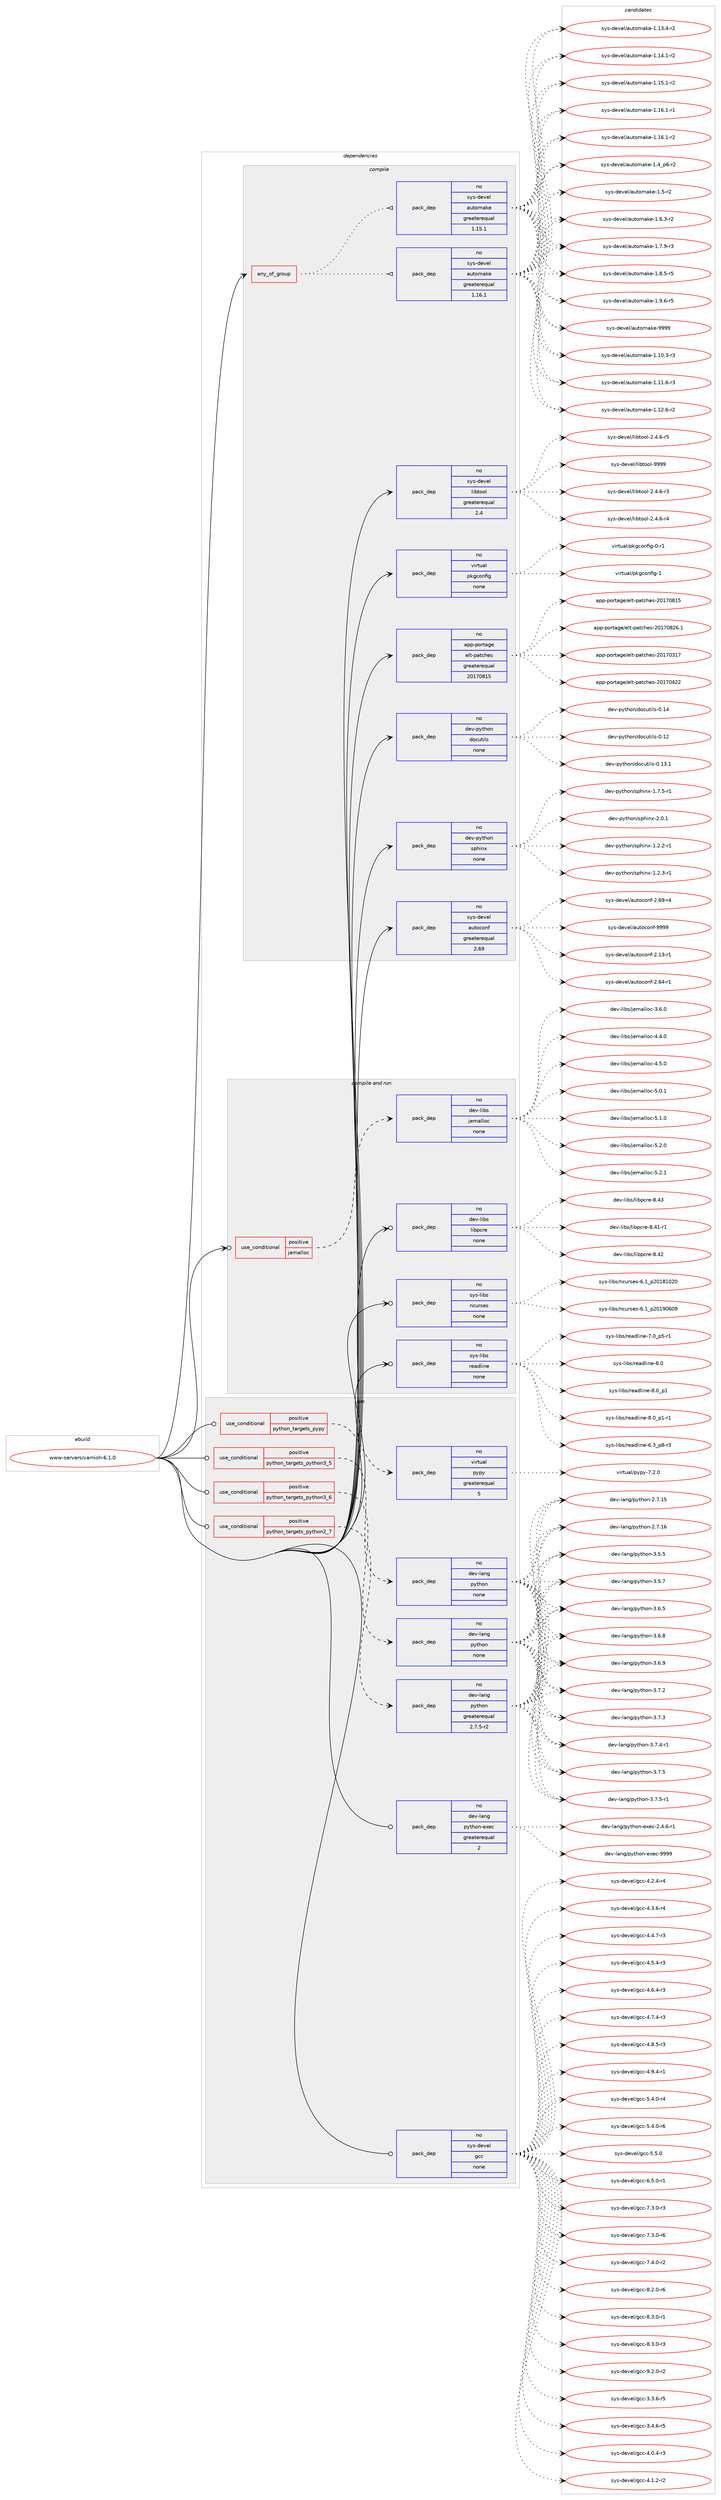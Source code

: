 digraph prolog {

# *************
# Graph options
# *************

newrank=true;
concentrate=true;
compound=true;
graph [rankdir=LR,fontname=Helvetica,fontsize=10,ranksep=1.5];#, ranksep=2.5, nodesep=0.2];
edge  [arrowhead=vee];
node  [fontname=Helvetica,fontsize=10];

# **********
# The ebuild
# **********

subgraph cluster_leftcol {
color=gray;
rank=same;
label=<<i>ebuild</i>>;
id [label="www-servers/varnish-6.1.0", color=red, width=4, href="../www-servers/varnish-6.1.0.svg"];
}

# ****************
# The dependencies
# ****************

subgraph cluster_midcol {
color=gray;
label=<<i>dependencies</i>>;
subgraph cluster_compile {
fillcolor="#eeeeee";
style=filled;
label=<<i>compile</i>>;
subgraph any15840 {
dependency911780 [label=<<TABLE BORDER="0" CELLBORDER="1" CELLSPACING="0" CELLPADDING="4"><TR><TD CELLPADDING="10">any_of_group</TD></TR></TABLE>>, shape=none, color=red];subgraph pack676587 {
dependency911781 [label=<<TABLE BORDER="0" CELLBORDER="1" CELLSPACING="0" CELLPADDING="4" WIDTH="220"><TR><TD ROWSPAN="6" CELLPADDING="30">pack_dep</TD></TR><TR><TD WIDTH="110">no</TD></TR><TR><TD>sys-devel</TD></TR><TR><TD>automake</TD></TR><TR><TD>greaterequal</TD></TR><TR><TD>1.16.1</TD></TR></TABLE>>, shape=none, color=blue];
}
dependency911780:e -> dependency911781:w [weight=20,style="dotted",arrowhead="oinv"];
subgraph pack676588 {
dependency911782 [label=<<TABLE BORDER="0" CELLBORDER="1" CELLSPACING="0" CELLPADDING="4" WIDTH="220"><TR><TD ROWSPAN="6" CELLPADDING="30">pack_dep</TD></TR><TR><TD WIDTH="110">no</TD></TR><TR><TD>sys-devel</TD></TR><TR><TD>automake</TD></TR><TR><TD>greaterequal</TD></TR><TR><TD>1.15.1</TD></TR></TABLE>>, shape=none, color=blue];
}
dependency911780:e -> dependency911782:w [weight=20,style="dotted",arrowhead="oinv"];
}
id:e -> dependency911780:w [weight=20,style="solid",arrowhead="vee"];
subgraph pack676589 {
dependency911783 [label=<<TABLE BORDER="0" CELLBORDER="1" CELLSPACING="0" CELLPADDING="4" WIDTH="220"><TR><TD ROWSPAN="6" CELLPADDING="30">pack_dep</TD></TR><TR><TD WIDTH="110">no</TD></TR><TR><TD>app-portage</TD></TR><TR><TD>elt-patches</TD></TR><TR><TD>greaterequal</TD></TR><TR><TD>20170815</TD></TR></TABLE>>, shape=none, color=blue];
}
id:e -> dependency911783:w [weight=20,style="solid",arrowhead="vee"];
subgraph pack676590 {
dependency911784 [label=<<TABLE BORDER="0" CELLBORDER="1" CELLSPACING="0" CELLPADDING="4" WIDTH="220"><TR><TD ROWSPAN="6" CELLPADDING="30">pack_dep</TD></TR><TR><TD WIDTH="110">no</TD></TR><TR><TD>dev-python</TD></TR><TR><TD>docutils</TD></TR><TR><TD>none</TD></TR><TR><TD></TD></TR></TABLE>>, shape=none, color=blue];
}
id:e -> dependency911784:w [weight=20,style="solid",arrowhead="vee"];
subgraph pack676591 {
dependency911785 [label=<<TABLE BORDER="0" CELLBORDER="1" CELLSPACING="0" CELLPADDING="4" WIDTH="220"><TR><TD ROWSPAN="6" CELLPADDING="30">pack_dep</TD></TR><TR><TD WIDTH="110">no</TD></TR><TR><TD>dev-python</TD></TR><TR><TD>sphinx</TD></TR><TR><TD>none</TD></TR><TR><TD></TD></TR></TABLE>>, shape=none, color=blue];
}
id:e -> dependency911785:w [weight=20,style="solid",arrowhead="vee"];
subgraph pack676592 {
dependency911786 [label=<<TABLE BORDER="0" CELLBORDER="1" CELLSPACING="0" CELLPADDING="4" WIDTH="220"><TR><TD ROWSPAN="6" CELLPADDING="30">pack_dep</TD></TR><TR><TD WIDTH="110">no</TD></TR><TR><TD>sys-devel</TD></TR><TR><TD>autoconf</TD></TR><TR><TD>greaterequal</TD></TR><TR><TD>2.69</TD></TR></TABLE>>, shape=none, color=blue];
}
id:e -> dependency911786:w [weight=20,style="solid",arrowhead="vee"];
subgraph pack676593 {
dependency911787 [label=<<TABLE BORDER="0" CELLBORDER="1" CELLSPACING="0" CELLPADDING="4" WIDTH="220"><TR><TD ROWSPAN="6" CELLPADDING="30">pack_dep</TD></TR><TR><TD WIDTH="110">no</TD></TR><TR><TD>sys-devel</TD></TR><TR><TD>libtool</TD></TR><TR><TD>greaterequal</TD></TR><TR><TD>2.4</TD></TR></TABLE>>, shape=none, color=blue];
}
id:e -> dependency911787:w [weight=20,style="solid",arrowhead="vee"];
subgraph pack676594 {
dependency911788 [label=<<TABLE BORDER="0" CELLBORDER="1" CELLSPACING="0" CELLPADDING="4" WIDTH="220"><TR><TD ROWSPAN="6" CELLPADDING="30">pack_dep</TD></TR><TR><TD WIDTH="110">no</TD></TR><TR><TD>virtual</TD></TR><TR><TD>pkgconfig</TD></TR><TR><TD>none</TD></TR><TR><TD></TD></TR></TABLE>>, shape=none, color=blue];
}
id:e -> dependency911788:w [weight=20,style="solid",arrowhead="vee"];
}
subgraph cluster_compileandrun {
fillcolor="#eeeeee";
style=filled;
label=<<i>compile and run</i>>;
subgraph cond218766 {
dependency911789 [label=<<TABLE BORDER="0" CELLBORDER="1" CELLSPACING="0" CELLPADDING="4"><TR><TD ROWSPAN="3" CELLPADDING="10">use_conditional</TD></TR><TR><TD>positive</TD></TR><TR><TD>jemalloc</TD></TR></TABLE>>, shape=none, color=red];
subgraph pack676595 {
dependency911790 [label=<<TABLE BORDER="0" CELLBORDER="1" CELLSPACING="0" CELLPADDING="4" WIDTH="220"><TR><TD ROWSPAN="6" CELLPADDING="30">pack_dep</TD></TR><TR><TD WIDTH="110">no</TD></TR><TR><TD>dev-libs</TD></TR><TR><TD>jemalloc</TD></TR><TR><TD>none</TD></TR><TR><TD></TD></TR></TABLE>>, shape=none, color=blue];
}
dependency911789:e -> dependency911790:w [weight=20,style="dashed",arrowhead="vee"];
}
id:e -> dependency911789:w [weight=20,style="solid",arrowhead="odotvee"];
subgraph pack676596 {
dependency911791 [label=<<TABLE BORDER="0" CELLBORDER="1" CELLSPACING="0" CELLPADDING="4" WIDTH="220"><TR><TD ROWSPAN="6" CELLPADDING="30">pack_dep</TD></TR><TR><TD WIDTH="110">no</TD></TR><TR><TD>dev-libs</TD></TR><TR><TD>libpcre</TD></TR><TR><TD>none</TD></TR><TR><TD></TD></TR></TABLE>>, shape=none, color=blue];
}
id:e -> dependency911791:w [weight=20,style="solid",arrowhead="odotvee"];
subgraph pack676597 {
dependency911792 [label=<<TABLE BORDER="0" CELLBORDER="1" CELLSPACING="0" CELLPADDING="4" WIDTH="220"><TR><TD ROWSPAN="6" CELLPADDING="30">pack_dep</TD></TR><TR><TD WIDTH="110">no</TD></TR><TR><TD>sys-libs</TD></TR><TR><TD>ncurses</TD></TR><TR><TD>none</TD></TR><TR><TD></TD></TR></TABLE>>, shape=none, color=blue];
}
id:e -> dependency911792:w [weight=20,style="solid",arrowhead="odotvee"];
subgraph pack676598 {
dependency911793 [label=<<TABLE BORDER="0" CELLBORDER="1" CELLSPACING="0" CELLPADDING="4" WIDTH="220"><TR><TD ROWSPAN="6" CELLPADDING="30">pack_dep</TD></TR><TR><TD WIDTH="110">no</TD></TR><TR><TD>sys-libs</TD></TR><TR><TD>readline</TD></TR><TR><TD>none</TD></TR><TR><TD></TD></TR></TABLE>>, shape=none, color=blue];
}
id:e -> dependency911793:w [weight=20,style="solid",arrowhead="odotvee"];
}
subgraph cluster_run {
fillcolor="#eeeeee";
style=filled;
label=<<i>run</i>>;
subgraph cond218767 {
dependency911794 [label=<<TABLE BORDER="0" CELLBORDER="1" CELLSPACING="0" CELLPADDING="4"><TR><TD ROWSPAN="3" CELLPADDING="10">use_conditional</TD></TR><TR><TD>positive</TD></TR><TR><TD>python_targets_pypy</TD></TR></TABLE>>, shape=none, color=red];
subgraph pack676599 {
dependency911795 [label=<<TABLE BORDER="0" CELLBORDER="1" CELLSPACING="0" CELLPADDING="4" WIDTH="220"><TR><TD ROWSPAN="6" CELLPADDING="30">pack_dep</TD></TR><TR><TD WIDTH="110">no</TD></TR><TR><TD>virtual</TD></TR><TR><TD>pypy</TD></TR><TR><TD>greaterequal</TD></TR><TR><TD>5</TD></TR></TABLE>>, shape=none, color=blue];
}
dependency911794:e -> dependency911795:w [weight=20,style="dashed",arrowhead="vee"];
}
id:e -> dependency911794:w [weight=20,style="solid",arrowhead="odot"];
subgraph cond218768 {
dependency911796 [label=<<TABLE BORDER="0" CELLBORDER="1" CELLSPACING="0" CELLPADDING="4"><TR><TD ROWSPAN="3" CELLPADDING="10">use_conditional</TD></TR><TR><TD>positive</TD></TR><TR><TD>python_targets_python2_7</TD></TR></TABLE>>, shape=none, color=red];
subgraph pack676600 {
dependency911797 [label=<<TABLE BORDER="0" CELLBORDER="1" CELLSPACING="0" CELLPADDING="4" WIDTH="220"><TR><TD ROWSPAN="6" CELLPADDING="30">pack_dep</TD></TR><TR><TD WIDTH="110">no</TD></TR><TR><TD>dev-lang</TD></TR><TR><TD>python</TD></TR><TR><TD>greaterequal</TD></TR><TR><TD>2.7.5-r2</TD></TR></TABLE>>, shape=none, color=blue];
}
dependency911796:e -> dependency911797:w [weight=20,style="dashed",arrowhead="vee"];
}
id:e -> dependency911796:w [weight=20,style="solid",arrowhead="odot"];
subgraph cond218769 {
dependency911798 [label=<<TABLE BORDER="0" CELLBORDER="1" CELLSPACING="0" CELLPADDING="4"><TR><TD ROWSPAN="3" CELLPADDING="10">use_conditional</TD></TR><TR><TD>positive</TD></TR><TR><TD>python_targets_python3_5</TD></TR></TABLE>>, shape=none, color=red];
subgraph pack676601 {
dependency911799 [label=<<TABLE BORDER="0" CELLBORDER="1" CELLSPACING="0" CELLPADDING="4" WIDTH="220"><TR><TD ROWSPAN="6" CELLPADDING="30">pack_dep</TD></TR><TR><TD WIDTH="110">no</TD></TR><TR><TD>dev-lang</TD></TR><TR><TD>python</TD></TR><TR><TD>none</TD></TR><TR><TD></TD></TR></TABLE>>, shape=none, color=blue];
}
dependency911798:e -> dependency911799:w [weight=20,style="dashed",arrowhead="vee"];
}
id:e -> dependency911798:w [weight=20,style="solid",arrowhead="odot"];
subgraph cond218770 {
dependency911800 [label=<<TABLE BORDER="0" CELLBORDER="1" CELLSPACING="0" CELLPADDING="4"><TR><TD ROWSPAN="3" CELLPADDING="10">use_conditional</TD></TR><TR><TD>positive</TD></TR><TR><TD>python_targets_python3_6</TD></TR></TABLE>>, shape=none, color=red];
subgraph pack676602 {
dependency911801 [label=<<TABLE BORDER="0" CELLBORDER="1" CELLSPACING="0" CELLPADDING="4" WIDTH="220"><TR><TD ROWSPAN="6" CELLPADDING="30">pack_dep</TD></TR><TR><TD WIDTH="110">no</TD></TR><TR><TD>dev-lang</TD></TR><TR><TD>python</TD></TR><TR><TD>none</TD></TR><TR><TD></TD></TR></TABLE>>, shape=none, color=blue];
}
dependency911800:e -> dependency911801:w [weight=20,style="dashed",arrowhead="vee"];
}
id:e -> dependency911800:w [weight=20,style="solid",arrowhead="odot"];
subgraph pack676603 {
dependency911802 [label=<<TABLE BORDER="0" CELLBORDER="1" CELLSPACING="0" CELLPADDING="4" WIDTH="220"><TR><TD ROWSPAN="6" CELLPADDING="30">pack_dep</TD></TR><TR><TD WIDTH="110">no</TD></TR><TR><TD>dev-lang</TD></TR><TR><TD>python-exec</TD></TR><TR><TD>greaterequal</TD></TR><TR><TD>2</TD></TR></TABLE>>, shape=none, color=blue];
}
id:e -> dependency911802:w [weight=20,style="solid",arrowhead="odot"];
subgraph pack676604 {
dependency911803 [label=<<TABLE BORDER="0" CELLBORDER="1" CELLSPACING="0" CELLPADDING="4" WIDTH="220"><TR><TD ROWSPAN="6" CELLPADDING="30">pack_dep</TD></TR><TR><TD WIDTH="110">no</TD></TR><TR><TD>sys-devel</TD></TR><TR><TD>gcc</TD></TR><TR><TD>none</TD></TR><TR><TD></TD></TR></TABLE>>, shape=none, color=blue];
}
id:e -> dependency911803:w [weight=20,style="solid",arrowhead="odot"];
}
}

# **************
# The candidates
# **************

subgraph cluster_choices {
rank=same;
color=gray;
label=<<i>candidates</i>>;

subgraph choice676587 {
color=black;
nodesep=1;
choice11512111545100101118101108479711711611110997107101454946494846514511451 [label="sys-devel/automake-1.10.3-r3", color=red, width=4,href="../sys-devel/automake-1.10.3-r3.svg"];
choice11512111545100101118101108479711711611110997107101454946494946544511451 [label="sys-devel/automake-1.11.6-r3", color=red, width=4,href="../sys-devel/automake-1.11.6-r3.svg"];
choice11512111545100101118101108479711711611110997107101454946495046544511450 [label="sys-devel/automake-1.12.6-r2", color=red, width=4,href="../sys-devel/automake-1.12.6-r2.svg"];
choice11512111545100101118101108479711711611110997107101454946495146524511450 [label="sys-devel/automake-1.13.4-r2", color=red, width=4,href="../sys-devel/automake-1.13.4-r2.svg"];
choice11512111545100101118101108479711711611110997107101454946495246494511450 [label="sys-devel/automake-1.14.1-r2", color=red, width=4,href="../sys-devel/automake-1.14.1-r2.svg"];
choice11512111545100101118101108479711711611110997107101454946495346494511450 [label="sys-devel/automake-1.15.1-r2", color=red, width=4,href="../sys-devel/automake-1.15.1-r2.svg"];
choice11512111545100101118101108479711711611110997107101454946495446494511449 [label="sys-devel/automake-1.16.1-r1", color=red, width=4,href="../sys-devel/automake-1.16.1-r1.svg"];
choice11512111545100101118101108479711711611110997107101454946495446494511450 [label="sys-devel/automake-1.16.1-r2", color=red, width=4,href="../sys-devel/automake-1.16.1-r2.svg"];
choice115121115451001011181011084797117116111109971071014549465295112544511450 [label="sys-devel/automake-1.4_p6-r2", color=red, width=4,href="../sys-devel/automake-1.4_p6-r2.svg"];
choice11512111545100101118101108479711711611110997107101454946534511450 [label="sys-devel/automake-1.5-r2", color=red, width=4,href="../sys-devel/automake-1.5-r2.svg"];
choice115121115451001011181011084797117116111109971071014549465446514511450 [label="sys-devel/automake-1.6.3-r2", color=red, width=4,href="../sys-devel/automake-1.6.3-r2.svg"];
choice115121115451001011181011084797117116111109971071014549465546574511451 [label="sys-devel/automake-1.7.9-r3", color=red, width=4,href="../sys-devel/automake-1.7.9-r3.svg"];
choice115121115451001011181011084797117116111109971071014549465646534511453 [label="sys-devel/automake-1.8.5-r5", color=red, width=4,href="../sys-devel/automake-1.8.5-r5.svg"];
choice115121115451001011181011084797117116111109971071014549465746544511453 [label="sys-devel/automake-1.9.6-r5", color=red, width=4,href="../sys-devel/automake-1.9.6-r5.svg"];
choice115121115451001011181011084797117116111109971071014557575757 [label="sys-devel/automake-9999", color=red, width=4,href="../sys-devel/automake-9999.svg"];
dependency911781:e -> choice11512111545100101118101108479711711611110997107101454946494846514511451:w [style=dotted,weight="100"];
dependency911781:e -> choice11512111545100101118101108479711711611110997107101454946494946544511451:w [style=dotted,weight="100"];
dependency911781:e -> choice11512111545100101118101108479711711611110997107101454946495046544511450:w [style=dotted,weight="100"];
dependency911781:e -> choice11512111545100101118101108479711711611110997107101454946495146524511450:w [style=dotted,weight="100"];
dependency911781:e -> choice11512111545100101118101108479711711611110997107101454946495246494511450:w [style=dotted,weight="100"];
dependency911781:e -> choice11512111545100101118101108479711711611110997107101454946495346494511450:w [style=dotted,weight="100"];
dependency911781:e -> choice11512111545100101118101108479711711611110997107101454946495446494511449:w [style=dotted,weight="100"];
dependency911781:e -> choice11512111545100101118101108479711711611110997107101454946495446494511450:w [style=dotted,weight="100"];
dependency911781:e -> choice115121115451001011181011084797117116111109971071014549465295112544511450:w [style=dotted,weight="100"];
dependency911781:e -> choice11512111545100101118101108479711711611110997107101454946534511450:w [style=dotted,weight="100"];
dependency911781:e -> choice115121115451001011181011084797117116111109971071014549465446514511450:w [style=dotted,weight="100"];
dependency911781:e -> choice115121115451001011181011084797117116111109971071014549465546574511451:w [style=dotted,weight="100"];
dependency911781:e -> choice115121115451001011181011084797117116111109971071014549465646534511453:w [style=dotted,weight="100"];
dependency911781:e -> choice115121115451001011181011084797117116111109971071014549465746544511453:w [style=dotted,weight="100"];
dependency911781:e -> choice115121115451001011181011084797117116111109971071014557575757:w [style=dotted,weight="100"];
}
subgraph choice676588 {
color=black;
nodesep=1;
choice11512111545100101118101108479711711611110997107101454946494846514511451 [label="sys-devel/automake-1.10.3-r3", color=red, width=4,href="../sys-devel/automake-1.10.3-r3.svg"];
choice11512111545100101118101108479711711611110997107101454946494946544511451 [label="sys-devel/automake-1.11.6-r3", color=red, width=4,href="../sys-devel/automake-1.11.6-r3.svg"];
choice11512111545100101118101108479711711611110997107101454946495046544511450 [label="sys-devel/automake-1.12.6-r2", color=red, width=4,href="../sys-devel/automake-1.12.6-r2.svg"];
choice11512111545100101118101108479711711611110997107101454946495146524511450 [label="sys-devel/automake-1.13.4-r2", color=red, width=4,href="../sys-devel/automake-1.13.4-r2.svg"];
choice11512111545100101118101108479711711611110997107101454946495246494511450 [label="sys-devel/automake-1.14.1-r2", color=red, width=4,href="../sys-devel/automake-1.14.1-r2.svg"];
choice11512111545100101118101108479711711611110997107101454946495346494511450 [label="sys-devel/automake-1.15.1-r2", color=red, width=4,href="../sys-devel/automake-1.15.1-r2.svg"];
choice11512111545100101118101108479711711611110997107101454946495446494511449 [label="sys-devel/automake-1.16.1-r1", color=red, width=4,href="../sys-devel/automake-1.16.1-r1.svg"];
choice11512111545100101118101108479711711611110997107101454946495446494511450 [label="sys-devel/automake-1.16.1-r2", color=red, width=4,href="../sys-devel/automake-1.16.1-r2.svg"];
choice115121115451001011181011084797117116111109971071014549465295112544511450 [label="sys-devel/automake-1.4_p6-r2", color=red, width=4,href="../sys-devel/automake-1.4_p6-r2.svg"];
choice11512111545100101118101108479711711611110997107101454946534511450 [label="sys-devel/automake-1.5-r2", color=red, width=4,href="../sys-devel/automake-1.5-r2.svg"];
choice115121115451001011181011084797117116111109971071014549465446514511450 [label="sys-devel/automake-1.6.3-r2", color=red, width=4,href="../sys-devel/automake-1.6.3-r2.svg"];
choice115121115451001011181011084797117116111109971071014549465546574511451 [label="sys-devel/automake-1.7.9-r3", color=red, width=4,href="../sys-devel/automake-1.7.9-r3.svg"];
choice115121115451001011181011084797117116111109971071014549465646534511453 [label="sys-devel/automake-1.8.5-r5", color=red, width=4,href="../sys-devel/automake-1.8.5-r5.svg"];
choice115121115451001011181011084797117116111109971071014549465746544511453 [label="sys-devel/automake-1.9.6-r5", color=red, width=4,href="../sys-devel/automake-1.9.6-r5.svg"];
choice115121115451001011181011084797117116111109971071014557575757 [label="sys-devel/automake-9999", color=red, width=4,href="../sys-devel/automake-9999.svg"];
dependency911782:e -> choice11512111545100101118101108479711711611110997107101454946494846514511451:w [style=dotted,weight="100"];
dependency911782:e -> choice11512111545100101118101108479711711611110997107101454946494946544511451:w [style=dotted,weight="100"];
dependency911782:e -> choice11512111545100101118101108479711711611110997107101454946495046544511450:w [style=dotted,weight="100"];
dependency911782:e -> choice11512111545100101118101108479711711611110997107101454946495146524511450:w [style=dotted,weight="100"];
dependency911782:e -> choice11512111545100101118101108479711711611110997107101454946495246494511450:w [style=dotted,weight="100"];
dependency911782:e -> choice11512111545100101118101108479711711611110997107101454946495346494511450:w [style=dotted,weight="100"];
dependency911782:e -> choice11512111545100101118101108479711711611110997107101454946495446494511449:w [style=dotted,weight="100"];
dependency911782:e -> choice11512111545100101118101108479711711611110997107101454946495446494511450:w [style=dotted,weight="100"];
dependency911782:e -> choice115121115451001011181011084797117116111109971071014549465295112544511450:w [style=dotted,weight="100"];
dependency911782:e -> choice11512111545100101118101108479711711611110997107101454946534511450:w [style=dotted,weight="100"];
dependency911782:e -> choice115121115451001011181011084797117116111109971071014549465446514511450:w [style=dotted,weight="100"];
dependency911782:e -> choice115121115451001011181011084797117116111109971071014549465546574511451:w [style=dotted,weight="100"];
dependency911782:e -> choice115121115451001011181011084797117116111109971071014549465646534511453:w [style=dotted,weight="100"];
dependency911782:e -> choice115121115451001011181011084797117116111109971071014549465746544511453:w [style=dotted,weight="100"];
dependency911782:e -> choice115121115451001011181011084797117116111109971071014557575757:w [style=dotted,weight="100"];
}
subgraph choice676589 {
color=black;
nodesep=1;
choice97112112451121111141169710310147101108116451129711699104101115455048495548514955 [label="app-portage/elt-patches-20170317", color=red, width=4,href="../app-portage/elt-patches-20170317.svg"];
choice97112112451121111141169710310147101108116451129711699104101115455048495548525050 [label="app-portage/elt-patches-20170422", color=red, width=4,href="../app-portage/elt-patches-20170422.svg"];
choice97112112451121111141169710310147101108116451129711699104101115455048495548564953 [label="app-portage/elt-patches-20170815", color=red, width=4,href="../app-portage/elt-patches-20170815.svg"];
choice971121124511211111411697103101471011081164511297116991041011154550484955485650544649 [label="app-portage/elt-patches-20170826.1", color=red, width=4,href="../app-portage/elt-patches-20170826.1.svg"];
dependency911783:e -> choice97112112451121111141169710310147101108116451129711699104101115455048495548514955:w [style=dotted,weight="100"];
dependency911783:e -> choice97112112451121111141169710310147101108116451129711699104101115455048495548525050:w [style=dotted,weight="100"];
dependency911783:e -> choice97112112451121111141169710310147101108116451129711699104101115455048495548564953:w [style=dotted,weight="100"];
dependency911783:e -> choice971121124511211111411697103101471011081164511297116991041011154550484955485650544649:w [style=dotted,weight="100"];
}
subgraph choice676590 {
color=black;
nodesep=1;
choice1001011184511212111610411111047100111991171161051081154548464950 [label="dev-python/docutils-0.12", color=red, width=4,href="../dev-python/docutils-0.12.svg"];
choice10010111845112121116104111110471001119911711610510811545484649514649 [label="dev-python/docutils-0.13.1", color=red, width=4,href="../dev-python/docutils-0.13.1.svg"];
choice1001011184511212111610411111047100111991171161051081154548464952 [label="dev-python/docutils-0.14", color=red, width=4,href="../dev-python/docutils-0.14.svg"];
dependency911784:e -> choice1001011184511212111610411111047100111991171161051081154548464950:w [style=dotted,weight="100"];
dependency911784:e -> choice10010111845112121116104111110471001119911711610510811545484649514649:w [style=dotted,weight="100"];
dependency911784:e -> choice1001011184511212111610411111047100111991171161051081154548464952:w [style=dotted,weight="100"];
}
subgraph choice676591 {
color=black;
nodesep=1;
choice10010111845112121116104111110471151121041051101204549465046504511449 [label="dev-python/sphinx-1.2.2-r1", color=red, width=4,href="../dev-python/sphinx-1.2.2-r1.svg"];
choice10010111845112121116104111110471151121041051101204549465046514511449 [label="dev-python/sphinx-1.2.3-r1", color=red, width=4,href="../dev-python/sphinx-1.2.3-r1.svg"];
choice10010111845112121116104111110471151121041051101204549465546534511449 [label="dev-python/sphinx-1.7.5-r1", color=red, width=4,href="../dev-python/sphinx-1.7.5-r1.svg"];
choice1001011184511212111610411111047115112104105110120455046484649 [label="dev-python/sphinx-2.0.1", color=red, width=4,href="../dev-python/sphinx-2.0.1.svg"];
dependency911785:e -> choice10010111845112121116104111110471151121041051101204549465046504511449:w [style=dotted,weight="100"];
dependency911785:e -> choice10010111845112121116104111110471151121041051101204549465046514511449:w [style=dotted,weight="100"];
dependency911785:e -> choice10010111845112121116104111110471151121041051101204549465546534511449:w [style=dotted,weight="100"];
dependency911785:e -> choice1001011184511212111610411111047115112104105110120455046484649:w [style=dotted,weight="100"];
}
subgraph choice676592 {
color=black;
nodesep=1;
choice1151211154510010111810110847971171161119911111010245504649514511449 [label="sys-devel/autoconf-2.13-r1", color=red, width=4,href="../sys-devel/autoconf-2.13-r1.svg"];
choice1151211154510010111810110847971171161119911111010245504654524511449 [label="sys-devel/autoconf-2.64-r1", color=red, width=4,href="../sys-devel/autoconf-2.64-r1.svg"];
choice1151211154510010111810110847971171161119911111010245504654574511452 [label="sys-devel/autoconf-2.69-r4", color=red, width=4,href="../sys-devel/autoconf-2.69-r4.svg"];
choice115121115451001011181011084797117116111991111101024557575757 [label="sys-devel/autoconf-9999", color=red, width=4,href="../sys-devel/autoconf-9999.svg"];
dependency911786:e -> choice1151211154510010111810110847971171161119911111010245504649514511449:w [style=dotted,weight="100"];
dependency911786:e -> choice1151211154510010111810110847971171161119911111010245504654524511449:w [style=dotted,weight="100"];
dependency911786:e -> choice1151211154510010111810110847971171161119911111010245504654574511452:w [style=dotted,weight="100"];
dependency911786:e -> choice115121115451001011181011084797117116111991111101024557575757:w [style=dotted,weight="100"];
}
subgraph choice676593 {
color=black;
nodesep=1;
choice1151211154510010111810110847108105981161111111084550465246544511451 [label="sys-devel/libtool-2.4.6-r3", color=red, width=4,href="../sys-devel/libtool-2.4.6-r3.svg"];
choice1151211154510010111810110847108105981161111111084550465246544511452 [label="sys-devel/libtool-2.4.6-r4", color=red, width=4,href="../sys-devel/libtool-2.4.6-r4.svg"];
choice1151211154510010111810110847108105981161111111084550465246544511453 [label="sys-devel/libtool-2.4.6-r5", color=red, width=4,href="../sys-devel/libtool-2.4.6-r5.svg"];
choice1151211154510010111810110847108105981161111111084557575757 [label="sys-devel/libtool-9999", color=red, width=4,href="../sys-devel/libtool-9999.svg"];
dependency911787:e -> choice1151211154510010111810110847108105981161111111084550465246544511451:w [style=dotted,weight="100"];
dependency911787:e -> choice1151211154510010111810110847108105981161111111084550465246544511452:w [style=dotted,weight="100"];
dependency911787:e -> choice1151211154510010111810110847108105981161111111084550465246544511453:w [style=dotted,weight="100"];
dependency911787:e -> choice1151211154510010111810110847108105981161111111084557575757:w [style=dotted,weight="100"];
}
subgraph choice676594 {
color=black;
nodesep=1;
choice11810511411611797108471121071039911111010210510345484511449 [label="virtual/pkgconfig-0-r1", color=red, width=4,href="../virtual/pkgconfig-0-r1.svg"];
choice1181051141161179710847112107103991111101021051034549 [label="virtual/pkgconfig-1", color=red, width=4,href="../virtual/pkgconfig-1.svg"];
dependency911788:e -> choice11810511411611797108471121071039911111010210510345484511449:w [style=dotted,weight="100"];
dependency911788:e -> choice1181051141161179710847112107103991111101021051034549:w [style=dotted,weight="100"];
}
subgraph choice676595 {
color=black;
nodesep=1;
choice1001011184510810598115471061011099710810811199455146544648 [label="dev-libs/jemalloc-3.6.0", color=red, width=4,href="../dev-libs/jemalloc-3.6.0.svg"];
choice1001011184510810598115471061011099710810811199455246524648 [label="dev-libs/jemalloc-4.4.0", color=red, width=4,href="../dev-libs/jemalloc-4.4.0.svg"];
choice1001011184510810598115471061011099710810811199455246534648 [label="dev-libs/jemalloc-4.5.0", color=red, width=4,href="../dev-libs/jemalloc-4.5.0.svg"];
choice1001011184510810598115471061011099710810811199455346484649 [label="dev-libs/jemalloc-5.0.1", color=red, width=4,href="../dev-libs/jemalloc-5.0.1.svg"];
choice1001011184510810598115471061011099710810811199455346494648 [label="dev-libs/jemalloc-5.1.0", color=red, width=4,href="../dev-libs/jemalloc-5.1.0.svg"];
choice1001011184510810598115471061011099710810811199455346504648 [label="dev-libs/jemalloc-5.2.0", color=red, width=4,href="../dev-libs/jemalloc-5.2.0.svg"];
choice1001011184510810598115471061011099710810811199455346504649 [label="dev-libs/jemalloc-5.2.1", color=red, width=4,href="../dev-libs/jemalloc-5.2.1.svg"];
dependency911790:e -> choice1001011184510810598115471061011099710810811199455146544648:w [style=dotted,weight="100"];
dependency911790:e -> choice1001011184510810598115471061011099710810811199455246524648:w [style=dotted,weight="100"];
dependency911790:e -> choice1001011184510810598115471061011099710810811199455246534648:w [style=dotted,weight="100"];
dependency911790:e -> choice1001011184510810598115471061011099710810811199455346484649:w [style=dotted,weight="100"];
dependency911790:e -> choice1001011184510810598115471061011099710810811199455346494648:w [style=dotted,weight="100"];
dependency911790:e -> choice1001011184510810598115471061011099710810811199455346504648:w [style=dotted,weight="100"];
dependency911790:e -> choice1001011184510810598115471061011099710810811199455346504649:w [style=dotted,weight="100"];
}
subgraph choice676596 {
color=black;
nodesep=1;
choice100101118451081059811547108105981129911410145564652494511449 [label="dev-libs/libpcre-8.41-r1", color=red, width=4,href="../dev-libs/libpcre-8.41-r1.svg"];
choice10010111845108105981154710810598112991141014556465250 [label="dev-libs/libpcre-8.42", color=red, width=4,href="../dev-libs/libpcre-8.42.svg"];
choice10010111845108105981154710810598112991141014556465251 [label="dev-libs/libpcre-8.43", color=red, width=4,href="../dev-libs/libpcre-8.43.svg"];
dependency911791:e -> choice100101118451081059811547108105981129911410145564652494511449:w [style=dotted,weight="100"];
dependency911791:e -> choice10010111845108105981154710810598112991141014556465250:w [style=dotted,weight="100"];
dependency911791:e -> choice10010111845108105981154710810598112991141014556465251:w [style=dotted,weight="100"];
}
subgraph choice676597 {
color=black;
nodesep=1;
choice1151211154510810598115471109911711411510111545544649951125048495649485048 [label="sys-libs/ncurses-6.1_p20181020", color=red, width=4,href="../sys-libs/ncurses-6.1_p20181020.svg"];
choice1151211154510810598115471109911711411510111545544649951125048495748544857 [label="sys-libs/ncurses-6.1_p20190609", color=red, width=4,href="../sys-libs/ncurses-6.1_p20190609.svg"];
dependency911792:e -> choice1151211154510810598115471109911711411510111545544649951125048495649485048:w [style=dotted,weight="100"];
dependency911792:e -> choice1151211154510810598115471109911711411510111545544649951125048495748544857:w [style=dotted,weight="100"];
}
subgraph choice676598 {
color=black;
nodesep=1;
choice115121115451081059811547114101971001081051101014554465195112564511451 [label="sys-libs/readline-6.3_p8-r3", color=red, width=4,href="../sys-libs/readline-6.3_p8-r3.svg"];
choice115121115451081059811547114101971001081051101014555464895112534511449 [label="sys-libs/readline-7.0_p5-r1", color=red, width=4,href="../sys-libs/readline-7.0_p5-r1.svg"];
choice1151211154510810598115471141019710010810511010145564648 [label="sys-libs/readline-8.0", color=red, width=4,href="../sys-libs/readline-8.0.svg"];
choice11512111545108105981154711410197100108105110101455646489511249 [label="sys-libs/readline-8.0_p1", color=red, width=4,href="../sys-libs/readline-8.0_p1.svg"];
choice115121115451081059811547114101971001081051101014556464895112494511449 [label="sys-libs/readline-8.0_p1-r1", color=red, width=4,href="../sys-libs/readline-8.0_p1-r1.svg"];
dependency911793:e -> choice115121115451081059811547114101971001081051101014554465195112564511451:w [style=dotted,weight="100"];
dependency911793:e -> choice115121115451081059811547114101971001081051101014555464895112534511449:w [style=dotted,weight="100"];
dependency911793:e -> choice1151211154510810598115471141019710010810511010145564648:w [style=dotted,weight="100"];
dependency911793:e -> choice11512111545108105981154711410197100108105110101455646489511249:w [style=dotted,weight="100"];
dependency911793:e -> choice115121115451081059811547114101971001081051101014556464895112494511449:w [style=dotted,weight="100"];
}
subgraph choice676599 {
color=black;
nodesep=1;
choice1181051141161179710847112121112121455546504648 [label="virtual/pypy-7.2.0", color=red, width=4,href="../virtual/pypy-7.2.0.svg"];
dependency911795:e -> choice1181051141161179710847112121112121455546504648:w [style=dotted,weight="100"];
}
subgraph choice676600 {
color=black;
nodesep=1;
choice10010111845108971101034711212111610411111045504655464953 [label="dev-lang/python-2.7.15", color=red, width=4,href="../dev-lang/python-2.7.15.svg"];
choice10010111845108971101034711212111610411111045504655464954 [label="dev-lang/python-2.7.16", color=red, width=4,href="../dev-lang/python-2.7.16.svg"];
choice100101118451089711010347112121116104111110455146534653 [label="dev-lang/python-3.5.5", color=red, width=4,href="../dev-lang/python-3.5.5.svg"];
choice100101118451089711010347112121116104111110455146534655 [label="dev-lang/python-3.5.7", color=red, width=4,href="../dev-lang/python-3.5.7.svg"];
choice100101118451089711010347112121116104111110455146544653 [label="dev-lang/python-3.6.5", color=red, width=4,href="../dev-lang/python-3.6.5.svg"];
choice100101118451089711010347112121116104111110455146544656 [label="dev-lang/python-3.6.8", color=red, width=4,href="../dev-lang/python-3.6.8.svg"];
choice100101118451089711010347112121116104111110455146544657 [label="dev-lang/python-3.6.9", color=red, width=4,href="../dev-lang/python-3.6.9.svg"];
choice100101118451089711010347112121116104111110455146554650 [label="dev-lang/python-3.7.2", color=red, width=4,href="../dev-lang/python-3.7.2.svg"];
choice100101118451089711010347112121116104111110455146554651 [label="dev-lang/python-3.7.3", color=red, width=4,href="../dev-lang/python-3.7.3.svg"];
choice1001011184510897110103471121211161041111104551465546524511449 [label="dev-lang/python-3.7.4-r1", color=red, width=4,href="../dev-lang/python-3.7.4-r1.svg"];
choice100101118451089711010347112121116104111110455146554653 [label="dev-lang/python-3.7.5", color=red, width=4,href="../dev-lang/python-3.7.5.svg"];
choice1001011184510897110103471121211161041111104551465546534511449 [label="dev-lang/python-3.7.5-r1", color=red, width=4,href="../dev-lang/python-3.7.5-r1.svg"];
dependency911797:e -> choice10010111845108971101034711212111610411111045504655464953:w [style=dotted,weight="100"];
dependency911797:e -> choice10010111845108971101034711212111610411111045504655464954:w [style=dotted,weight="100"];
dependency911797:e -> choice100101118451089711010347112121116104111110455146534653:w [style=dotted,weight="100"];
dependency911797:e -> choice100101118451089711010347112121116104111110455146534655:w [style=dotted,weight="100"];
dependency911797:e -> choice100101118451089711010347112121116104111110455146544653:w [style=dotted,weight="100"];
dependency911797:e -> choice100101118451089711010347112121116104111110455146544656:w [style=dotted,weight="100"];
dependency911797:e -> choice100101118451089711010347112121116104111110455146544657:w [style=dotted,weight="100"];
dependency911797:e -> choice100101118451089711010347112121116104111110455146554650:w [style=dotted,weight="100"];
dependency911797:e -> choice100101118451089711010347112121116104111110455146554651:w [style=dotted,weight="100"];
dependency911797:e -> choice1001011184510897110103471121211161041111104551465546524511449:w [style=dotted,weight="100"];
dependency911797:e -> choice100101118451089711010347112121116104111110455146554653:w [style=dotted,weight="100"];
dependency911797:e -> choice1001011184510897110103471121211161041111104551465546534511449:w [style=dotted,weight="100"];
}
subgraph choice676601 {
color=black;
nodesep=1;
choice10010111845108971101034711212111610411111045504655464953 [label="dev-lang/python-2.7.15", color=red, width=4,href="../dev-lang/python-2.7.15.svg"];
choice10010111845108971101034711212111610411111045504655464954 [label="dev-lang/python-2.7.16", color=red, width=4,href="../dev-lang/python-2.7.16.svg"];
choice100101118451089711010347112121116104111110455146534653 [label="dev-lang/python-3.5.5", color=red, width=4,href="../dev-lang/python-3.5.5.svg"];
choice100101118451089711010347112121116104111110455146534655 [label="dev-lang/python-3.5.7", color=red, width=4,href="../dev-lang/python-3.5.7.svg"];
choice100101118451089711010347112121116104111110455146544653 [label="dev-lang/python-3.6.5", color=red, width=4,href="../dev-lang/python-3.6.5.svg"];
choice100101118451089711010347112121116104111110455146544656 [label="dev-lang/python-3.6.8", color=red, width=4,href="../dev-lang/python-3.6.8.svg"];
choice100101118451089711010347112121116104111110455146544657 [label="dev-lang/python-3.6.9", color=red, width=4,href="../dev-lang/python-3.6.9.svg"];
choice100101118451089711010347112121116104111110455146554650 [label="dev-lang/python-3.7.2", color=red, width=4,href="../dev-lang/python-3.7.2.svg"];
choice100101118451089711010347112121116104111110455146554651 [label="dev-lang/python-3.7.3", color=red, width=4,href="../dev-lang/python-3.7.3.svg"];
choice1001011184510897110103471121211161041111104551465546524511449 [label="dev-lang/python-3.7.4-r1", color=red, width=4,href="../dev-lang/python-3.7.4-r1.svg"];
choice100101118451089711010347112121116104111110455146554653 [label="dev-lang/python-3.7.5", color=red, width=4,href="../dev-lang/python-3.7.5.svg"];
choice1001011184510897110103471121211161041111104551465546534511449 [label="dev-lang/python-3.7.5-r1", color=red, width=4,href="../dev-lang/python-3.7.5-r1.svg"];
dependency911799:e -> choice10010111845108971101034711212111610411111045504655464953:w [style=dotted,weight="100"];
dependency911799:e -> choice10010111845108971101034711212111610411111045504655464954:w [style=dotted,weight="100"];
dependency911799:e -> choice100101118451089711010347112121116104111110455146534653:w [style=dotted,weight="100"];
dependency911799:e -> choice100101118451089711010347112121116104111110455146534655:w [style=dotted,weight="100"];
dependency911799:e -> choice100101118451089711010347112121116104111110455146544653:w [style=dotted,weight="100"];
dependency911799:e -> choice100101118451089711010347112121116104111110455146544656:w [style=dotted,weight="100"];
dependency911799:e -> choice100101118451089711010347112121116104111110455146544657:w [style=dotted,weight="100"];
dependency911799:e -> choice100101118451089711010347112121116104111110455146554650:w [style=dotted,weight="100"];
dependency911799:e -> choice100101118451089711010347112121116104111110455146554651:w [style=dotted,weight="100"];
dependency911799:e -> choice1001011184510897110103471121211161041111104551465546524511449:w [style=dotted,weight="100"];
dependency911799:e -> choice100101118451089711010347112121116104111110455146554653:w [style=dotted,weight="100"];
dependency911799:e -> choice1001011184510897110103471121211161041111104551465546534511449:w [style=dotted,weight="100"];
}
subgraph choice676602 {
color=black;
nodesep=1;
choice10010111845108971101034711212111610411111045504655464953 [label="dev-lang/python-2.7.15", color=red, width=4,href="../dev-lang/python-2.7.15.svg"];
choice10010111845108971101034711212111610411111045504655464954 [label="dev-lang/python-2.7.16", color=red, width=4,href="../dev-lang/python-2.7.16.svg"];
choice100101118451089711010347112121116104111110455146534653 [label="dev-lang/python-3.5.5", color=red, width=4,href="../dev-lang/python-3.5.5.svg"];
choice100101118451089711010347112121116104111110455146534655 [label="dev-lang/python-3.5.7", color=red, width=4,href="../dev-lang/python-3.5.7.svg"];
choice100101118451089711010347112121116104111110455146544653 [label="dev-lang/python-3.6.5", color=red, width=4,href="../dev-lang/python-3.6.5.svg"];
choice100101118451089711010347112121116104111110455146544656 [label="dev-lang/python-3.6.8", color=red, width=4,href="../dev-lang/python-3.6.8.svg"];
choice100101118451089711010347112121116104111110455146544657 [label="dev-lang/python-3.6.9", color=red, width=4,href="../dev-lang/python-3.6.9.svg"];
choice100101118451089711010347112121116104111110455146554650 [label="dev-lang/python-3.7.2", color=red, width=4,href="../dev-lang/python-3.7.2.svg"];
choice100101118451089711010347112121116104111110455146554651 [label="dev-lang/python-3.7.3", color=red, width=4,href="../dev-lang/python-3.7.3.svg"];
choice1001011184510897110103471121211161041111104551465546524511449 [label="dev-lang/python-3.7.4-r1", color=red, width=4,href="../dev-lang/python-3.7.4-r1.svg"];
choice100101118451089711010347112121116104111110455146554653 [label="dev-lang/python-3.7.5", color=red, width=4,href="../dev-lang/python-3.7.5.svg"];
choice1001011184510897110103471121211161041111104551465546534511449 [label="dev-lang/python-3.7.5-r1", color=red, width=4,href="../dev-lang/python-3.7.5-r1.svg"];
dependency911801:e -> choice10010111845108971101034711212111610411111045504655464953:w [style=dotted,weight="100"];
dependency911801:e -> choice10010111845108971101034711212111610411111045504655464954:w [style=dotted,weight="100"];
dependency911801:e -> choice100101118451089711010347112121116104111110455146534653:w [style=dotted,weight="100"];
dependency911801:e -> choice100101118451089711010347112121116104111110455146534655:w [style=dotted,weight="100"];
dependency911801:e -> choice100101118451089711010347112121116104111110455146544653:w [style=dotted,weight="100"];
dependency911801:e -> choice100101118451089711010347112121116104111110455146544656:w [style=dotted,weight="100"];
dependency911801:e -> choice100101118451089711010347112121116104111110455146544657:w [style=dotted,weight="100"];
dependency911801:e -> choice100101118451089711010347112121116104111110455146554650:w [style=dotted,weight="100"];
dependency911801:e -> choice100101118451089711010347112121116104111110455146554651:w [style=dotted,weight="100"];
dependency911801:e -> choice1001011184510897110103471121211161041111104551465546524511449:w [style=dotted,weight="100"];
dependency911801:e -> choice100101118451089711010347112121116104111110455146554653:w [style=dotted,weight="100"];
dependency911801:e -> choice1001011184510897110103471121211161041111104551465546534511449:w [style=dotted,weight="100"];
}
subgraph choice676603 {
color=black;
nodesep=1;
choice10010111845108971101034711212111610411111045101120101994550465246544511449 [label="dev-lang/python-exec-2.4.6-r1", color=red, width=4,href="../dev-lang/python-exec-2.4.6-r1.svg"];
choice10010111845108971101034711212111610411111045101120101994557575757 [label="dev-lang/python-exec-9999", color=red, width=4,href="../dev-lang/python-exec-9999.svg"];
dependency911802:e -> choice10010111845108971101034711212111610411111045101120101994550465246544511449:w [style=dotted,weight="100"];
dependency911802:e -> choice10010111845108971101034711212111610411111045101120101994557575757:w [style=dotted,weight="100"];
}
subgraph choice676604 {
color=black;
nodesep=1;
choice115121115451001011181011084710399994551465146544511453 [label="sys-devel/gcc-3.3.6-r5", color=red, width=4,href="../sys-devel/gcc-3.3.6-r5.svg"];
choice115121115451001011181011084710399994551465246544511453 [label="sys-devel/gcc-3.4.6-r5", color=red, width=4,href="../sys-devel/gcc-3.4.6-r5.svg"];
choice115121115451001011181011084710399994552464846524511451 [label="sys-devel/gcc-4.0.4-r3", color=red, width=4,href="../sys-devel/gcc-4.0.4-r3.svg"];
choice115121115451001011181011084710399994552464946504511450 [label="sys-devel/gcc-4.1.2-r2", color=red, width=4,href="../sys-devel/gcc-4.1.2-r2.svg"];
choice115121115451001011181011084710399994552465046524511452 [label="sys-devel/gcc-4.2.4-r4", color=red, width=4,href="../sys-devel/gcc-4.2.4-r4.svg"];
choice115121115451001011181011084710399994552465146544511452 [label="sys-devel/gcc-4.3.6-r4", color=red, width=4,href="../sys-devel/gcc-4.3.6-r4.svg"];
choice115121115451001011181011084710399994552465246554511451 [label="sys-devel/gcc-4.4.7-r3", color=red, width=4,href="../sys-devel/gcc-4.4.7-r3.svg"];
choice115121115451001011181011084710399994552465346524511451 [label="sys-devel/gcc-4.5.4-r3", color=red, width=4,href="../sys-devel/gcc-4.5.4-r3.svg"];
choice115121115451001011181011084710399994552465446524511451 [label="sys-devel/gcc-4.6.4-r3", color=red, width=4,href="../sys-devel/gcc-4.6.4-r3.svg"];
choice115121115451001011181011084710399994552465546524511451 [label="sys-devel/gcc-4.7.4-r3", color=red, width=4,href="../sys-devel/gcc-4.7.4-r3.svg"];
choice115121115451001011181011084710399994552465646534511451 [label="sys-devel/gcc-4.8.5-r3", color=red, width=4,href="../sys-devel/gcc-4.8.5-r3.svg"];
choice115121115451001011181011084710399994552465746524511449 [label="sys-devel/gcc-4.9.4-r1", color=red, width=4,href="../sys-devel/gcc-4.9.4-r1.svg"];
choice115121115451001011181011084710399994553465246484511452 [label="sys-devel/gcc-5.4.0-r4", color=red, width=4,href="../sys-devel/gcc-5.4.0-r4.svg"];
choice115121115451001011181011084710399994553465246484511454 [label="sys-devel/gcc-5.4.0-r6", color=red, width=4,href="../sys-devel/gcc-5.4.0-r6.svg"];
choice11512111545100101118101108471039999455346534648 [label="sys-devel/gcc-5.5.0", color=red, width=4,href="../sys-devel/gcc-5.5.0.svg"];
choice115121115451001011181011084710399994554465346484511449 [label="sys-devel/gcc-6.5.0-r1", color=red, width=4,href="../sys-devel/gcc-6.5.0-r1.svg"];
choice115121115451001011181011084710399994555465146484511451 [label="sys-devel/gcc-7.3.0-r3", color=red, width=4,href="../sys-devel/gcc-7.3.0-r3.svg"];
choice115121115451001011181011084710399994555465146484511454 [label="sys-devel/gcc-7.3.0-r6", color=red, width=4,href="../sys-devel/gcc-7.3.0-r6.svg"];
choice115121115451001011181011084710399994555465246484511450 [label="sys-devel/gcc-7.4.0-r2", color=red, width=4,href="../sys-devel/gcc-7.4.0-r2.svg"];
choice115121115451001011181011084710399994556465046484511454 [label="sys-devel/gcc-8.2.0-r6", color=red, width=4,href="../sys-devel/gcc-8.2.0-r6.svg"];
choice115121115451001011181011084710399994556465146484511449 [label="sys-devel/gcc-8.3.0-r1", color=red, width=4,href="../sys-devel/gcc-8.3.0-r1.svg"];
choice115121115451001011181011084710399994556465146484511451 [label="sys-devel/gcc-8.3.0-r3", color=red, width=4,href="../sys-devel/gcc-8.3.0-r3.svg"];
choice115121115451001011181011084710399994557465046484511450 [label="sys-devel/gcc-9.2.0-r2", color=red, width=4,href="../sys-devel/gcc-9.2.0-r2.svg"];
dependency911803:e -> choice115121115451001011181011084710399994551465146544511453:w [style=dotted,weight="100"];
dependency911803:e -> choice115121115451001011181011084710399994551465246544511453:w [style=dotted,weight="100"];
dependency911803:e -> choice115121115451001011181011084710399994552464846524511451:w [style=dotted,weight="100"];
dependency911803:e -> choice115121115451001011181011084710399994552464946504511450:w [style=dotted,weight="100"];
dependency911803:e -> choice115121115451001011181011084710399994552465046524511452:w [style=dotted,weight="100"];
dependency911803:e -> choice115121115451001011181011084710399994552465146544511452:w [style=dotted,weight="100"];
dependency911803:e -> choice115121115451001011181011084710399994552465246554511451:w [style=dotted,weight="100"];
dependency911803:e -> choice115121115451001011181011084710399994552465346524511451:w [style=dotted,weight="100"];
dependency911803:e -> choice115121115451001011181011084710399994552465446524511451:w [style=dotted,weight="100"];
dependency911803:e -> choice115121115451001011181011084710399994552465546524511451:w [style=dotted,weight="100"];
dependency911803:e -> choice115121115451001011181011084710399994552465646534511451:w [style=dotted,weight="100"];
dependency911803:e -> choice115121115451001011181011084710399994552465746524511449:w [style=dotted,weight="100"];
dependency911803:e -> choice115121115451001011181011084710399994553465246484511452:w [style=dotted,weight="100"];
dependency911803:e -> choice115121115451001011181011084710399994553465246484511454:w [style=dotted,weight="100"];
dependency911803:e -> choice11512111545100101118101108471039999455346534648:w [style=dotted,weight="100"];
dependency911803:e -> choice115121115451001011181011084710399994554465346484511449:w [style=dotted,weight="100"];
dependency911803:e -> choice115121115451001011181011084710399994555465146484511451:w [style=dotted,weight="100"];
dependency911803:e -> choice115121115451001011181011084710399994555465146484511454:w [style=dotted,weight="100"];
dependency911803:e -> choice115121115451001011181011084710399994555465246484511450:w [style=dotted,weight="100"];
dependency911803:e -> choice115121115451001011181011084710399994556465046484511454:w [style=dotted,weight="100"];
dependency911803:e -> choice115121115451001011181011084710399994556465146484511449:w [style=dotted,weight="100"];
dependency911803:e -> choice115121115451001011181011084710399994556465146484511451:w [style=dotted,weight="100"];
dependency911803:e -> choice115121115451001011181011084710399994557465046484511450:w [style=dotted,weight="100"];
}
}

}
